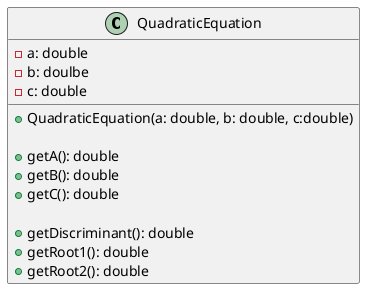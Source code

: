 @startuml
class QuadraticEquation {
    -a: double
    -b: doulbe
    -c: double

    +QuadraticEquation(a: double, b: double, c:double)

    +getA(): double
    +getB(): double
    +getC(): double

    +getDiscriminant(): double
    +getRoot1(): double
    +getRoot2(): double
}
@enduml
